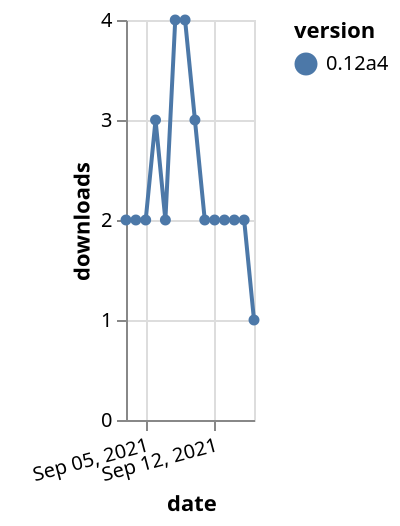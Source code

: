 {"$schema": "https://vega.github.io/schema/vega-lite/v5.json", "description": "A simple bar chart with embedded data.", "data": {"values": [{"date": "2021-09-03", "total": 2881, "delta": 2, "version": "0.12a4"}, {"date": "2021-09-04", "total": 2883, "delta": 2, "version": "0.12a4"}, {"date": "2021-09-05", "total": 2885, "delta": 2, "version": "0.12a4"}, {"date": "2021-09-06", "total": 2888, "delta": 3, "version": "0.12a4"}, {"date": "2021-09-07", "total": 2890, "delta": 2, "version": "0.12a4"}, {"date": "2021-09-08", "total": 2894, "delta": 4, "version": "0.12a4"}, {"date": "2021-09-09", "total": 2898, "delta": 4, "version": "0.12a4"}, {"date": "2021-09-10", "total": 2901, "delta": 3, "version": "0.12a4"}, {"date": "2021-09-11", "total": 2903, "delta": 2, "version": "0.12a4"}, {"date": "2021-09-12", "total": 2905, "delta": 2, "version": "0.12a4"}, {"date": "2021-09-13", "total": 2907, "delta": 2, "version": "0.12a4"}, {"date": "2021-09-14", "total": 2909, "delta": 2, "version": "0.12a4"}, {"date": "2021-09-15", "total": 2911, "delta": 2, "version": "0.12a4"}, {"date": "2021-09-16", "total": 2912, "delta": 1, "version": "0.12a4"}]}, "width": "container", "mark": {"type": "line", "point": {"filled": true}}, "encoding": {"x": {"field": "date", "type": "temporal", "timeUnit": "yearmonthdate", "title": "date", "axis": {"labelAngle": -15}}, "y": {"field": "delta", "type": "quantitative", "title": "downloads"}, "color": {"field": "version", "type": "nominal"}, "tooltip": {"field": "delta"}}}